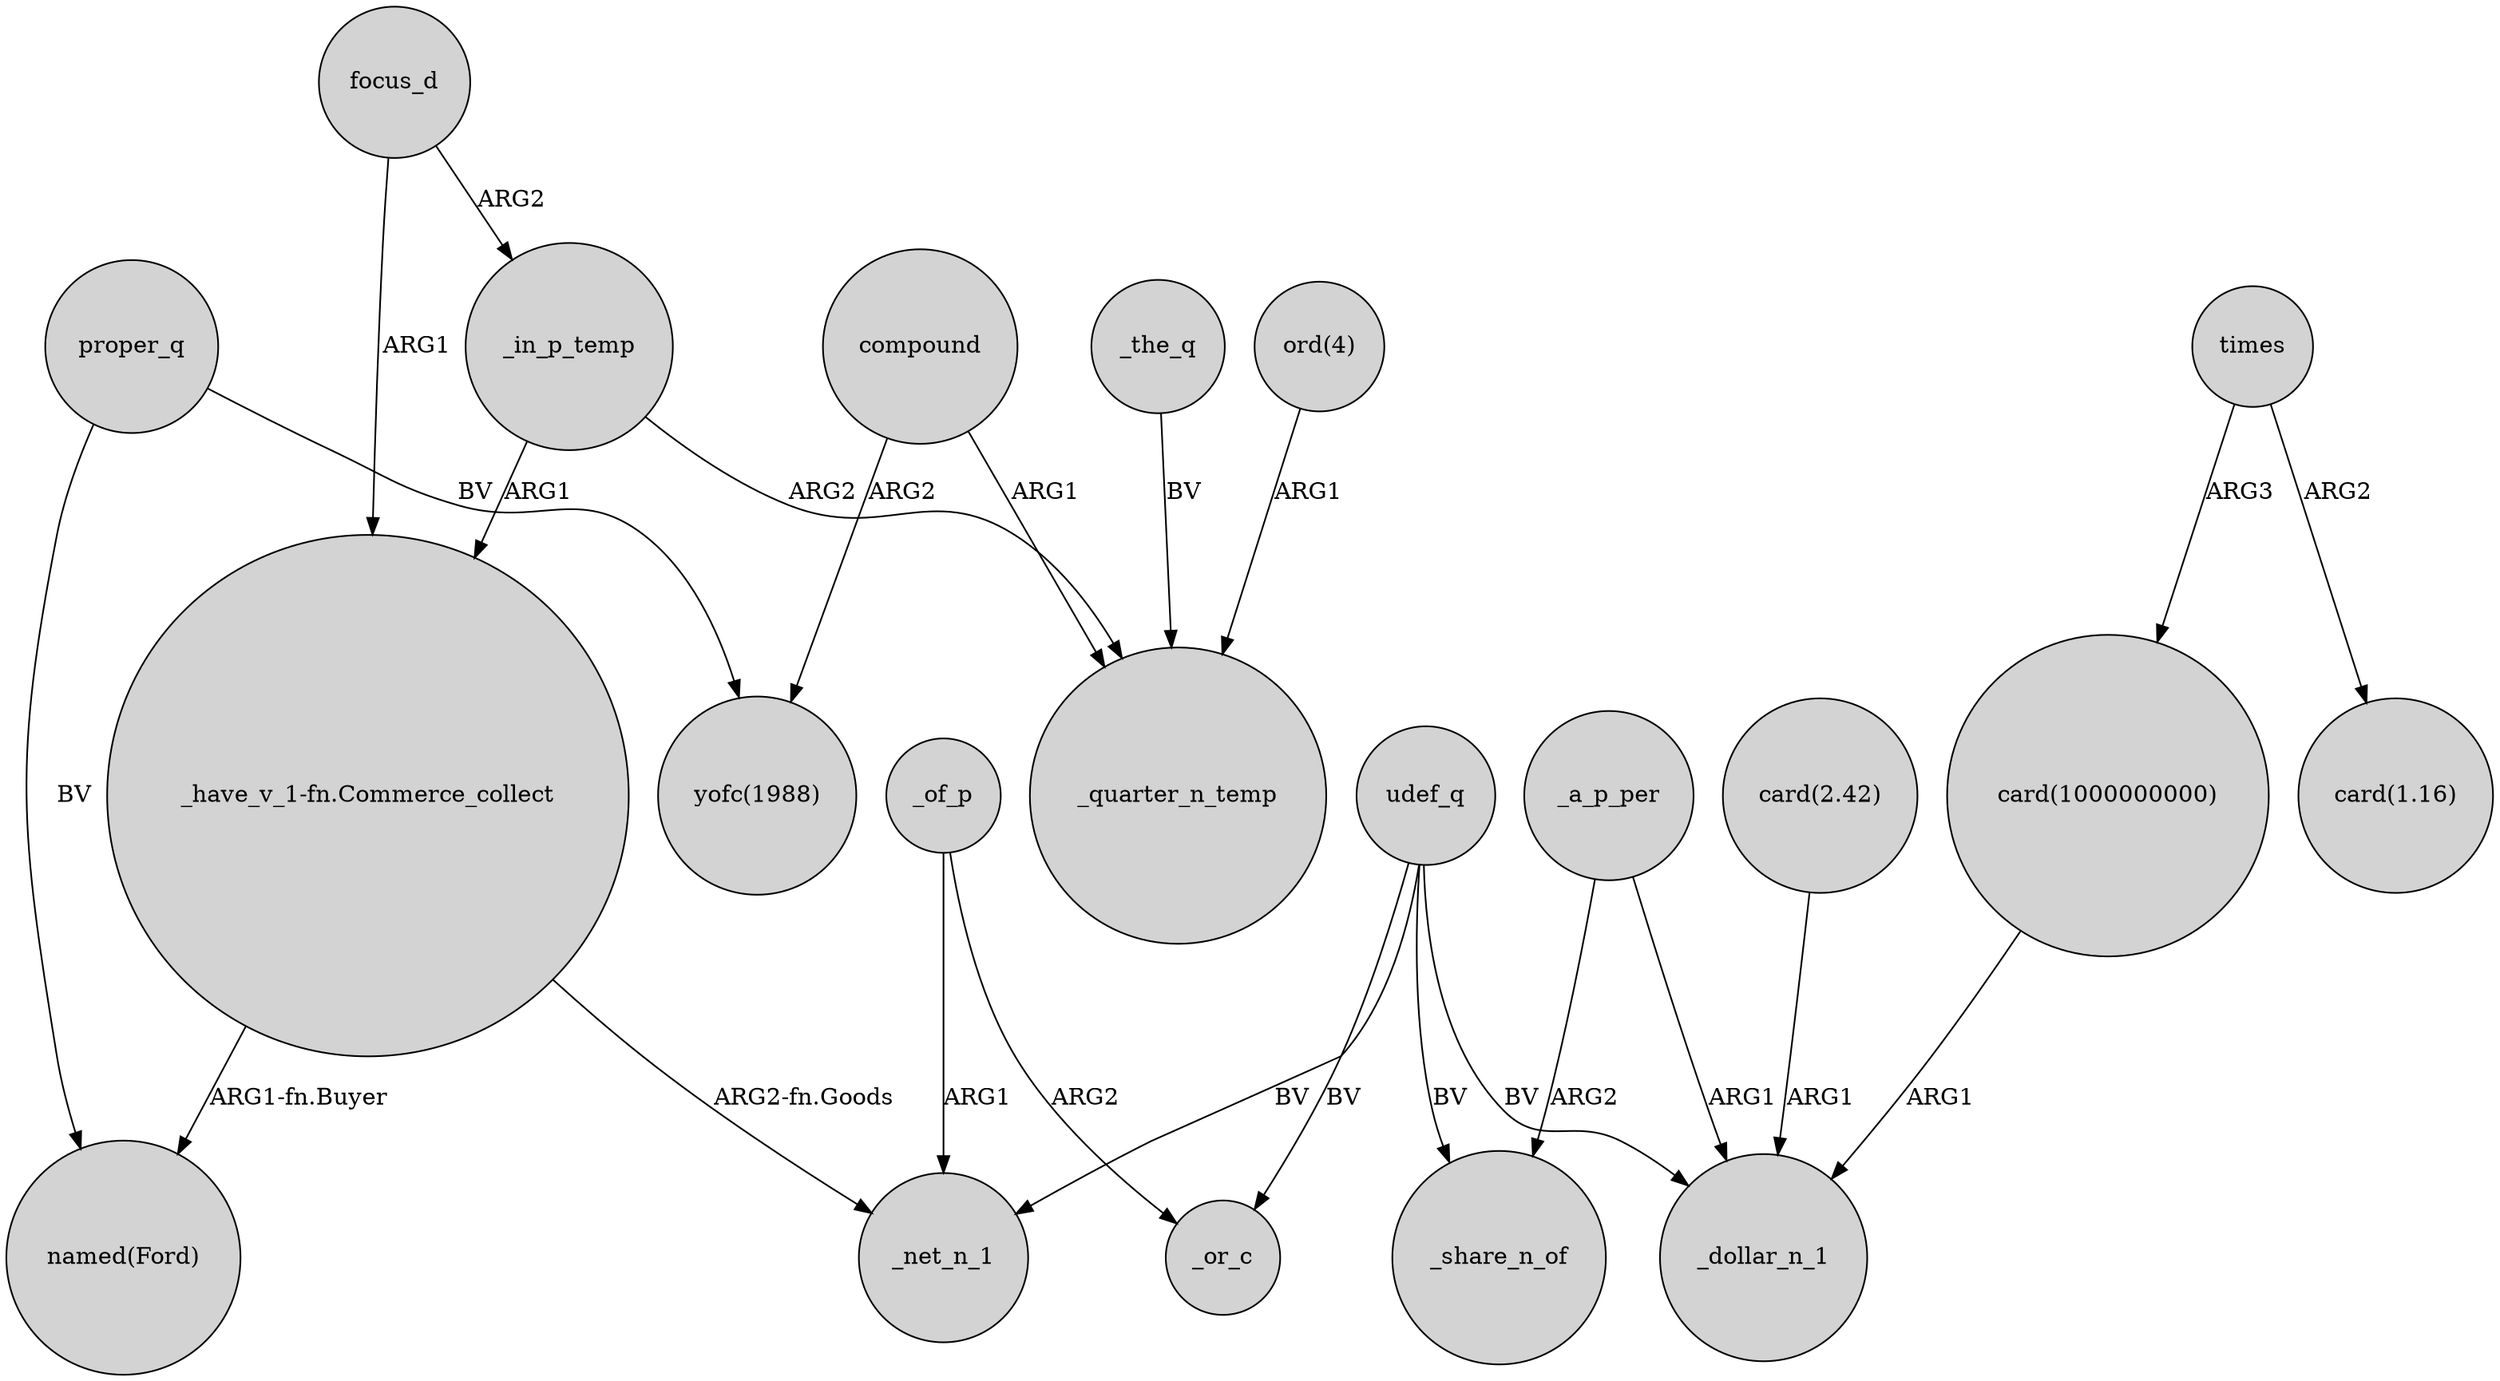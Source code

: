 digraph {
	node [shape=circle style=filled]
	"card(1000000000)" -> _dollar_n_1 [label=ARG1]
	_in_p_temp -> _quarter_n_temp [label=ARG2]
	proper_q -> "named(Ford)" [label=BV]
	"_have_v_1-fn.Commerce_collect" -> _net_n_1 [label="ARG2-fn.Goods"]
	compound -> _quarter_n_temp [label=ARG1]
	compound -> "yofc(1988)" [label=ARG2]
	_the_q -> _quarter_n_temp [label=BV]
	times -> "card(1000000000)" [label=ARG3]
	_in_p_temp -> "_have_v_1-fn.Commerce_collect" [label=ARG1]
	udef_q -> _or_c [label=BV]
	"_have_v_1-fn.Commerce_collect" -> "named(Ford)" [label="ARG1-fn.Buyer"]
	_a_p_per -> _share_n_of [label=ARG2]
	udef_q -> _share_n_of [label=BV]
	udef_q -> _net_n_1 [label=BV]
	udef_q -> _dollar_n_1 [label=BV]
	focus_d -> "_have_v_1-fn.Commerce_collect" [label=ARG1]
	_of_p -> _net_n_1 [label=ARG1]
	focus_d -> _in_p_temp [label=ARG2]
	"card(2.42)" -> _dollar_n_1 [label=ARG1]
	proper_q -> "yofc(1988)" [label=BV]
	"ord(4)" -> _quarter_n_temp [label=ARG1]
	_a_p_per -> _dollar_n_1 [label=ARG1]
	_of_p -> _or_c [label=ARG2]
	times -> "card(1.16)" [label=ARG2]
}
